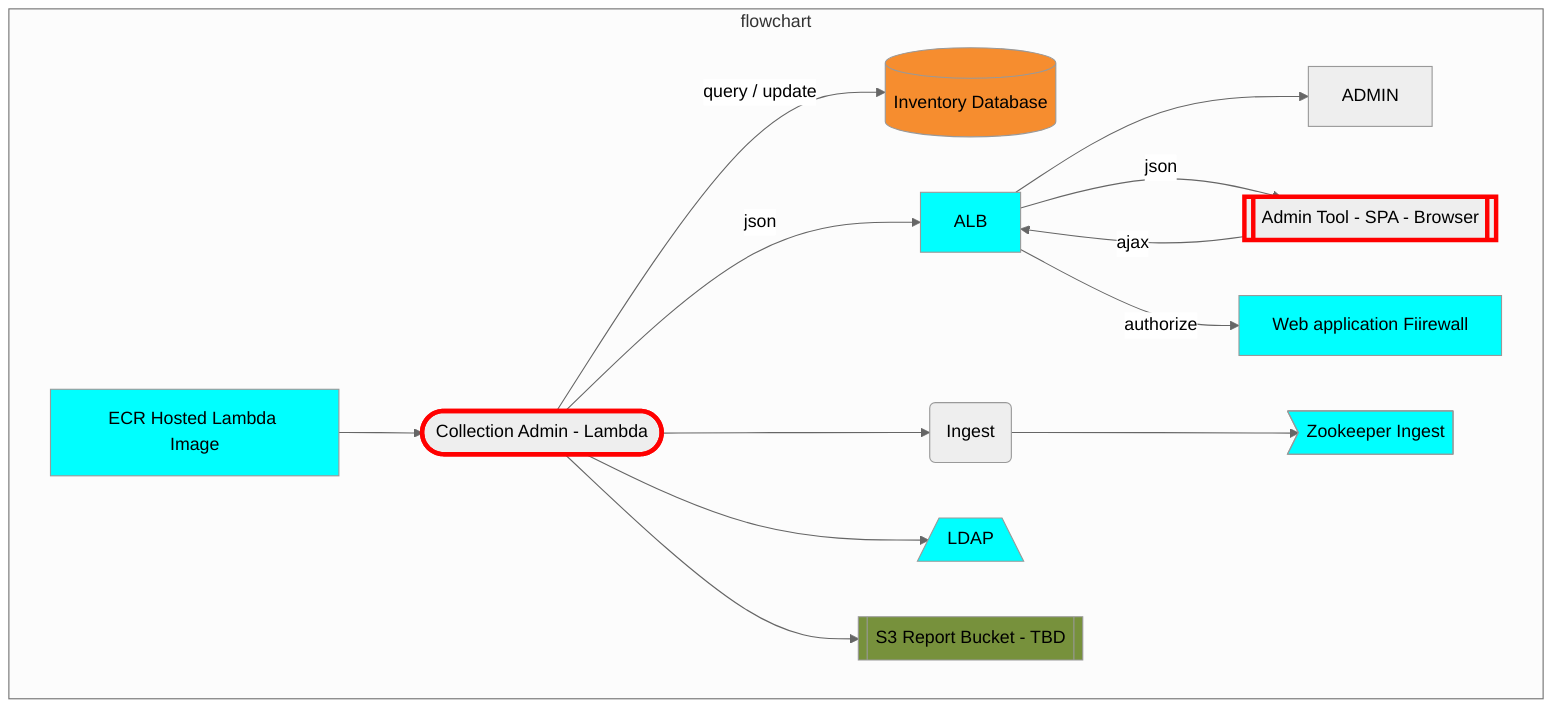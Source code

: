 %%{init: {'theme': 'neutral', 'securityLevel': 'loose'}}%%
graph TD
  RDSINV[(Inventory Database)]
  COLLADMIN([Collection Admin - Lambda])
  click COLLADMIN href "https://github.com/CDLUC3/mrt-admin-lambda" "source code"
  ADMINWEB[[Admin Tool - SPA - Browser]]
  click ADMINWEB href "https://github.com/CDLUC3/mrt-admin-lambda" "source code"
  WAF[Web application Fiirewall]
  ECR[ECR Hosted Lambda Image]
  ING(Ingest)
  click ING href "https://github.com/CDLUC3/mrt-ingest" "source code"
  ZOOING>Zookeeper Ingest]
  LDAP[/LDAP\]
  S3RPT[[S3 Report Bucket - TBD]]

  subgraph flowchart
    COLLADMIN --> |"query / update"| RDSINV
    ALB --> ADMIN
    COLLADMIN --> |json| ALB
    ADMINWEB --> |ajax| ALB
    ALB --> |json| ADMINWEB
    ALB --> |authorize| WAF
    ECR --> COLLADMIN
    COLLADMIN --> ING
    COLLADMIN --> LDAP
    COLLADMIN --> S3RPT
    ING --> ZOOING
  end
  
  style RDSINV fill:#F68D2F
  style COLLADMIN stroke:red,stroke-width:4px
  style ADMINWEB stroke:red,stroke-width:4px
  style ALB fill:cyan
  style WAF fill:cyan
  style ECR fill:cyan
  style ZOOING fill:cyan
  style LDAP fill:cyan
  style S3RPT fill:#77913C